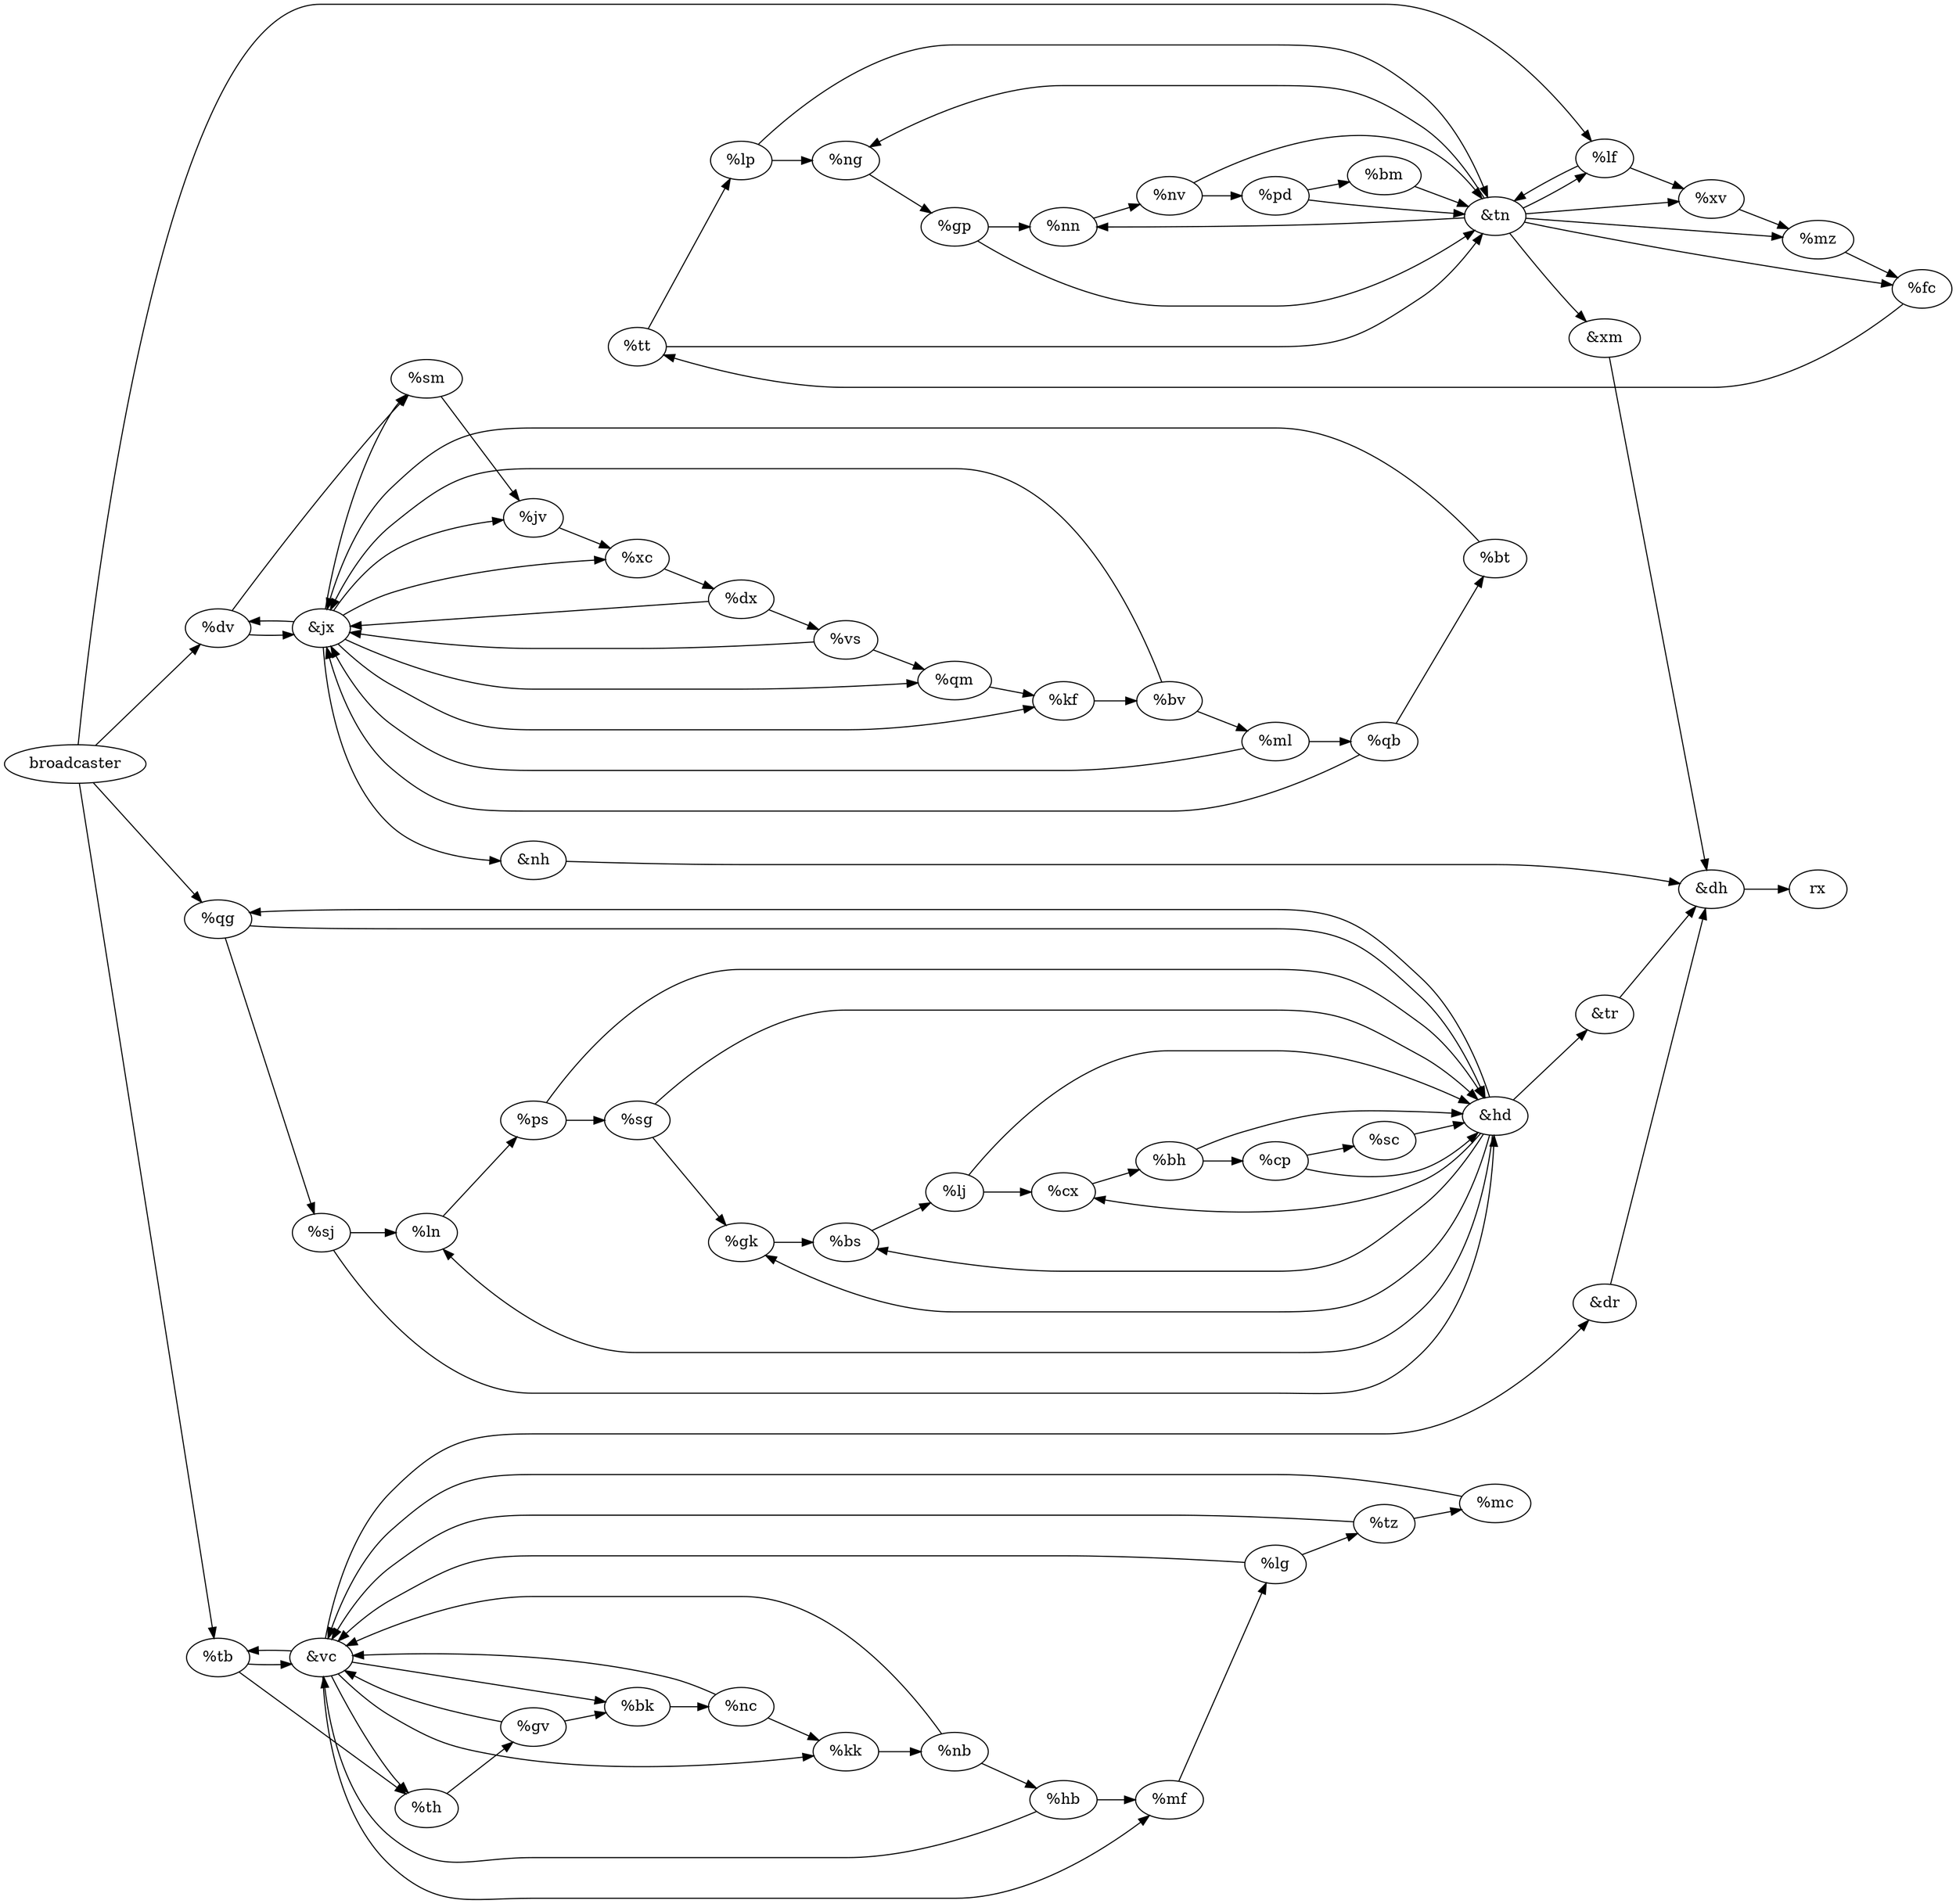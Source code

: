digraph {
  rankdir="LR"
  tt [label="%tt"]
  ln [label="%ln"]
  ps [label="%ps"]
  broadcaster [label="broadcaster"]
  lp [label="%lp"]
  dh [label="&dh"]
  tz [label="%tz"]
  dr [label="&dr"]
  qb [label="%qb"]
  dv [label="%dv"]
  dx [label="%dx"]
  qg [label="%qg"]
  mc [label="%mc"]
  mf [label="%mf"]
  qm [label="%qm"]
  ml [label="%ml"]
  mz [label="%mz"]
  vc [label="&vc"]
  nb [label="%nb"]
  nc [label="%nc"]
  ng [label="%ng"]
  nh [label="&nh"]
  fc [label="%fc"]
  vs [label="%vs"]
  nn [label="%nn"]
  bh [label="%bh"]
  nv [label="%nv"]
  bk [label="%bk"]
  bm [label="%bm"]
  jv [label="%jv"]
  jx [label="&jx"]
  sc [label="%sc"]
  bs [label="%bs"]
  bt [label="%bt"]
  bv [label="%bv"]
  sg [label="%sg"]
  sj [label="%sj"]
  sm [label="%sm"]
  kf [label="%kf"]
  kk [label="%kk"]
  gk [label="%gk"]
  gp [label="%gp"]
  xc [label="%xc"]
  cp [label="%cp"]
  tb [label="%tb"]
  gv [label="%gv"]
  th [label="%th"]
  pd [label="%pd"]
  cx [label="%cx"]
  xm [label="&xm"]
  hb [label="%hb"]
  lf [label="%lf"]
  tn [label="&tn"]
  lg [label="%lg"]
  hd [label="&hd"]
  lj [label="%lj"]
  tr [label="&tr"]
  xv [label="%xv"]
  tt -> lp
  tt -> tn
  ln -> ps
  ps -> hd
  ps -> sg
  broadcaster -> tb
  broadcaster -> dv
  broadcaster -> qg
  broadcaster -> lf
  lp -> tn
  lp -> ng
  dh -> rx
  tz -> vc
  tz -> mc
  dr -> dh
  qb -> bt
  qb -> jx
  dv -> jx
  dv -> sm
  dx -> jx
  dx -> vs
  qg -> sj
  qg -> hd
  mc -> vc
  mf -> lg
  qm -> kf
  ml -> qb
  ml -> jx
  mz -> fc
  vc -> tb
  vc -> mf
  vc -> dr
  vc -> th
  vc -> kk
  vc -> bk
  nb -> vc
  nb -> hb
  nc -> kk
  nc -> vc
  ng -> gp
  nh -> dh
  fc -> tt
  vs -> qm
  vs -> jx
  nn -> nv
  bh -> hd
  bh -> cp
  nv -> pd
  nv -> tn
  bk -> nc
  bm -> tn
  jv -> xc
  jx -> sm
  jx -> jv
  jx -> xc
  jx -> qm
  jx -> dv
  jx -> nh
  jx -> kf
  sc -> hd
  bs -> lj
  bt -> jx
  bv -> ml
  bv -> jx
  sg -> gk
  sg -> hd
  sj -> ln
  sj -> hd
  sm -> jv
  kf -> bv
  kk -> nb
  gk -> bs
  gp -> tn
  gp -> nn
  xc -> dx
  cp -> sc
  cp -> hd
  tb -> vc
  tb -> th
  gv -> vc
  gv -> bk
  th -> gv
  pd -> tn
  pd -> bm
  cx -> bh
  xm -> dh
  hb -> vc
  hb -> mf
  lf -> tn
  lf -> xv
  tn -> lf
  tn -> xv
  tn -> xm
  tn -> nn
  tn -> mz
  tn -> fc
  tn -> ng
  lg -> tz
  lg -> vc
  hd -> bs
  hd -> gk
  hd -> tr
  hd -> qg
  hd -> ln
  hd -> cx
  lj -> hd
  lj -> cx
  tr -> dh
  xv -> mz
}
